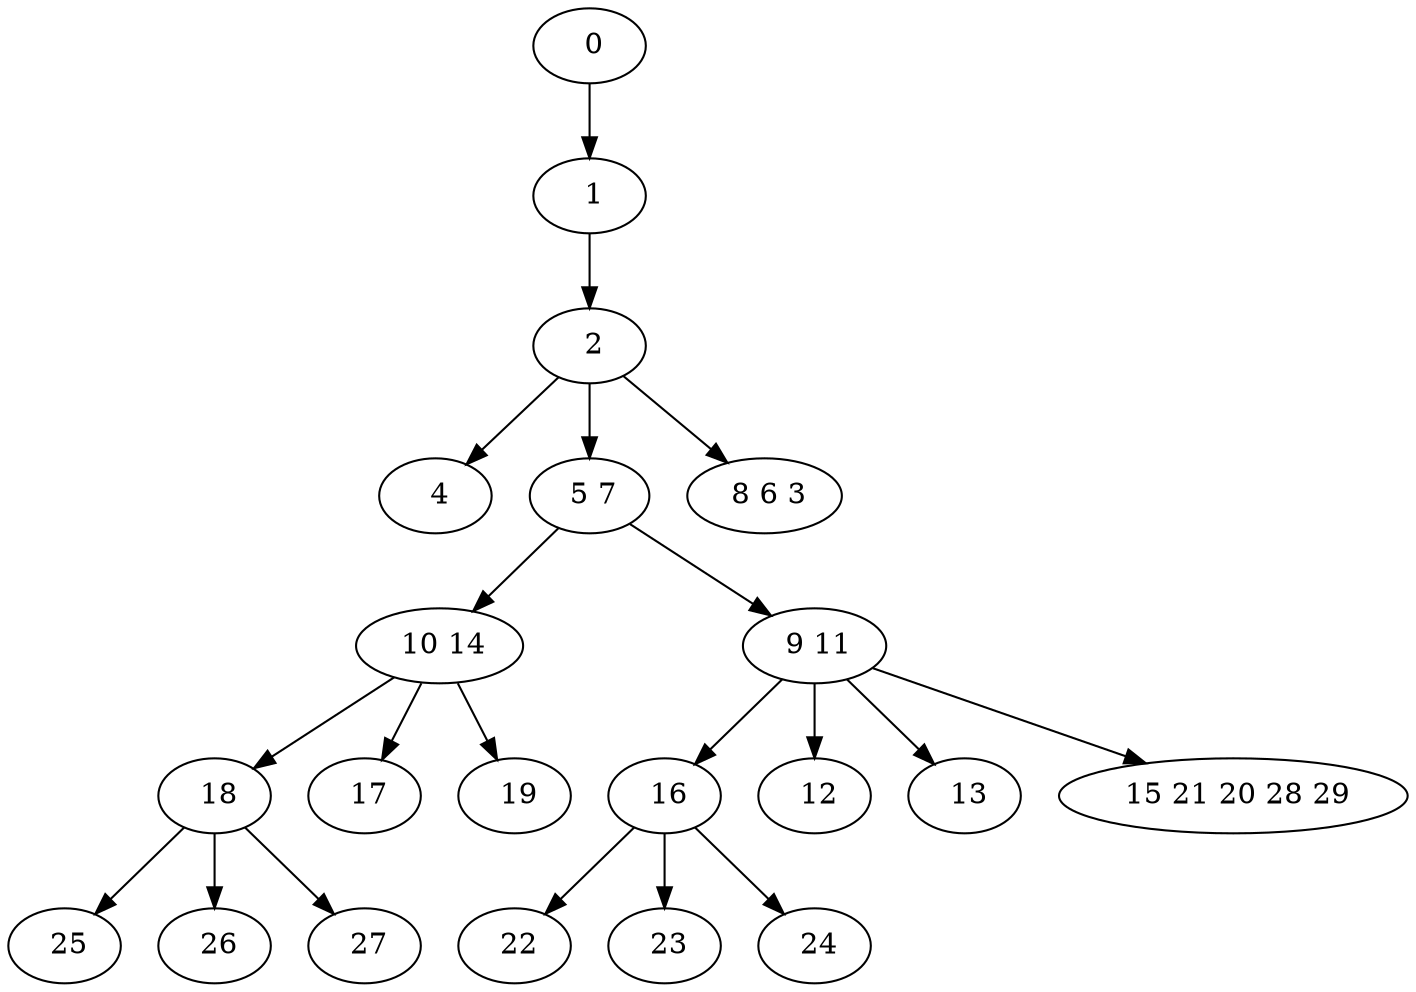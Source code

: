 digraph mytree {
" 0" -> " 1";
" 1" -> " 2";
" 2" -> " 4";
" 2" -> " 5 7";
" 2" -> " 8 6 3";
" 4";
" 5 7" -> " 10 14";
" 5 7" -> " 9 11";
" 8 6 3";
" 16" -> " 22";
" 16" -> " 23";
" 16" -> " 24";
" 22";
" 23";
" 24";
" 18" -> " 25";
" 18" -> " 26";
" 18" -> " 27";
" 25";
" 26";
" 27";
" 10 14" -> " 18";
" 10 14" -> " 17";
" 10 14" -> " 19";
" 17";
" 19";
" 9 11" -> " 16";
" 9 11" -> " 12";
" 9 11" -> " 13";
" 9 11" -> " 15 21 20 28 29";
" 12";
" 13";
" 15 21 20 28 29";
}
